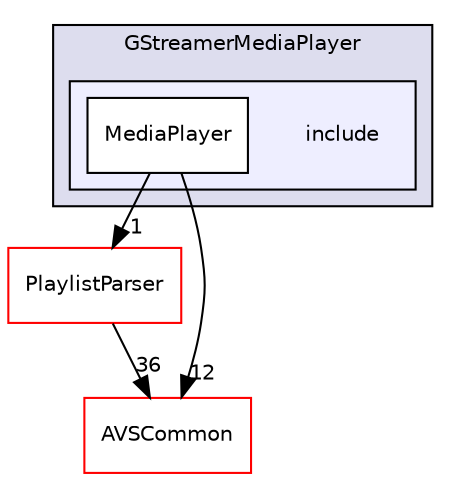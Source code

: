 digraph "/home/ANT.AMAZON.COM/womw/workplace/1.19_release/doxy/avs-device-sdk/MediaPlayer/GStreamerMediaPlayer/include" {
  compound=true
  node [ fontsize="10", fontname="Helvetica"];
  edge [ labelfontsize="10", labelfontname="Helvetica"];
  subgraph clusterdir_e1f7d5df1447213cfb529aad5fa2c859 {
    graph [ bgcolor="#ddddee", pencolor="black", label="GStreamerMediaPlayer" fontname="Helvetica", fontsize="10", URL="dir_e1f7d5df1447213cfb529aad5fa2c859.html"]
  subgraph clusterdir_d1a5c25c65a86ab490915a47e76c835a {
    graph [ bgcolor="#eeeeff", pencolor="black", label="" URL="dir_d1a5c25c65a86ab490915a47e76c835a.html"];
    dir_d1a5c25c65a86ab490915a47e76c835a [shape=plaintext label="include"];
    dir_9b83a3a02537ea061e11167c986dd2c8 [shape=box label="MediaPlayer" color="black" fillcolor="white" style="filled" URL="dir_9b83a3a02537ea061e11167c986dd2c8.html"];
  }
  }
  dir_655fbec917b1f23289d3ed8ec9803bf1 [shape=box label="PlaylistParser" fillcolor="white" style="filled" color="red" URL="dir_655fbec917b1f23289d3ed8ec9803bf1.html"];
  dir_13e65effb2bde530b17b3d5eefcd0266 [shape=box label="AVSCommon" fillcolor="white" style="filled" color="red" URL="dir_13e65effb2bde530b17b3d5eefcd0266.html"];
  dir_9b83a3a02537ea061e11167c986dd2c8->dir_655fbec917b1f23289d3ed8ec9803bf1 [headlabel="1", labeldistance=1.5 headhref="dir_000343_000355.html"];
  dir_9b83a3a02537ea061e11167c986dd2c8->dir_13e65effb2bde530b17b3d5eefcd0266 [headlabel="12", labeldistance=1.5 headhref="dir_000343_000017.html"];
  dir_655fbec917b1f23289d3ed8ec9803bf1->dir_13e65effb2bde530b17b3d5eefcd0266 [headlabel="36", labeldistance=1.5 headhref="dir_000355_000017.html"];
}
